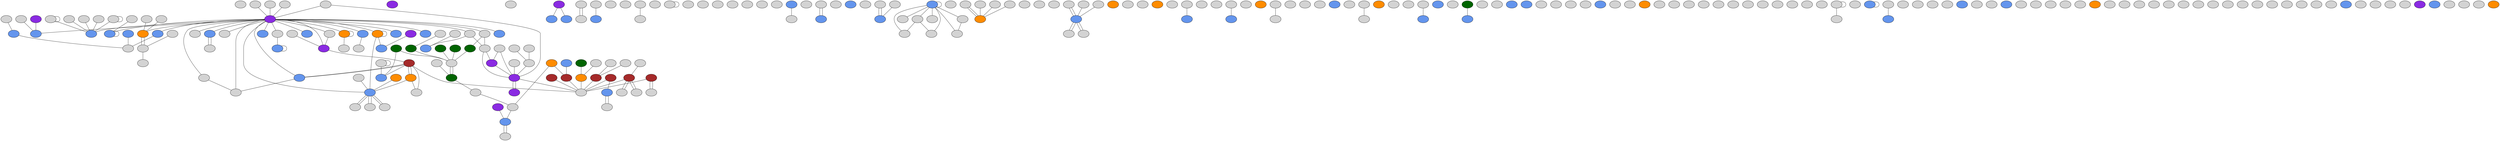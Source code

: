 graph MyWebKB {

	// Page nodes
	subgraph Pages {
		node[style=filled label=""]
		httpwwwcsutexaseduusersfussellgassignmenthtml[ tooltip="httpwwwcsutexaseduusersfussellgassignmenthtml"]
		httpwwwcsutexaseduusersqimingXmascard[ tooltip="httpwwwcsutexaseduusersqimingXmascard"]
		httpwwwutexasedustudentregistrarschedulesspringfrcontentshtml[fillcolor=blueviolet tooltip="httpwwwutexasedustudentregistrarschedulesspringfrcontentshtml (department)"]
		httpwwwcsutexaseduuserslavenderCSFallannouncehtml[ tooltip="httpwwwcsutexaseduuserslavenderCSFallannouncehtml"]
		httpwwwcsutexaseduuserszchen[fillcolor=cornflowerblue tooltip="httpwwwcsutexaseduuserszchen (student)"]
		httpwwwutexaseducons[fillcolor=blueviolet tooltip="httpwwwutexaseducons (department)"]
		httpwwwcsutexaseduusersnovakdwindowhtml[ tooltip="httpwwwcsutexaseduusersnovakdwindowhtml"]
		httpwwwcsutexaseduuserscxh[fillcolor=cornflowerblue tooltip="httpwwwcsutexaseduuserscxh (student)"]
		httpwwwcsutexaseduusersgunnelsschedjulehtml[ tooltip="httpwwwcsutexaseduusersgunnelsschedjulehtml"]
		httpwwwcsutexaseduuserscilk[fillcolor=brown tooltip="httpwwwcsutexaseduuserscilk (researchproject)"]
		ftpftpcsutexasedupubmooneynlilpdata[ tooltip="ftpftpcsutexasedupubmooneynlilpdata"]
		httpwwwcsutexaseduusersoguersdbphtml[ tooltip="httpwwwcsutexaseduusersoguersdbphtml"]
		httpwwwcsutexaseduuserslandrumfamilyindexhtml[ tooltip="httpwwwcsutexaseduuserslandrumfamilyindexhtml"]
		httpwwwcsutexaseduusersluxueclasshtml[ tooltip="httpwwwcsutexaseduusersluxueclasshtml"]
		httpwwwcsutexaseduusershiepnetjavhtml[ tooltip="httpwwwcsutexaseduusershiepnetjavhtml"]
		ftpftpcsutexasedupubgarbagecsschintrovschintrotochtml[ tooltip="ftpftpcsutexasedupubgarbagecsschintrovschintrotochtml"]
		httpwwwcsutexaseduusersmwbarnesGoodPageshtml[ tooltip="httpwwwcsutexaseduusersmwbarnesGoodPageshtml"]
		httpwwwcsutexaseduusersmoriartymoriartypapershtml[ tooltip="httpwwwcsutexaseduusersmoriartymoriartypapershtml"]
		httpwwwcsutexaseduusersestebanrecreatehtml[ tooltip="httpwwwcsutexaseduusersestebanrecreatehtml"]
		httpwwwcsutexaseduusersmccain[fillcolor=cornflowerblue tooltip="httpwwwcsutexaseduusersmccain (student)"]
		httpwwwcsutexaseduuserstewari[fillcolor=cornflowerblue tooltip="httpwwwcsutexaseduuserstewari (student)"]
		httpwwwcsutexaseduusersnnpagesdemosdemoshtml[ tooltip="httpwwwcsutexaseduusersnnpagesdemosdemoshtml"]
		httpwwwcsutexaseduusersulf[fillcolor=cornflowerblue tooltip="httpwwwcsutexaseduusersulf (student)"]
		httpwwwcsutexaseduusersnovakcsthtml[fillcolor=darkgreen tooltip="httpwwwcsutexaseduusersnovakcsthtml (course)"]
		httpwwwcsutexaseduusersoraqNetSim[ tooltip="httpwwwcsutexaseduusersoraqNetSim"]
		httpwwwcsutexaseduusersUTCSfacfaqs[ tooltip="httpwwwcsutexaseduusersUTCSfacfaqs"]
		httpwwwutexaseduaustin[ tooltip="httpwwwutexaseduaustin"]
		httpwwwcsutexaseduusersyufengchtml[ tooltip="httpwwwcsutexaseduusersyufengchtml"]
		httpwwwcsutexaseduusersgokul[fillcolor=cornflowerblue tooltip="httpwwwcsutexaseduusersgokul (student)"]
		httpwwwcsutexaseduusershiepdevplacehtml[ tooltip="httpwwwcsutexaseduusershiepdevplacehtml"]
		httpwwwcsutexaseduusersdiz[fillcolor=darkorange tooltip="httpwwwcsutexaseduusersdiz (faculty)"]
		httpwwwcsutexaseduuserspecinaResumehtml[ tooltip="httpwwwcsutexaseduuserspecinaResumehtml"]
		httpwwwcsutexaseduuserslandrumcgiConventioncgi[ tooltip="httpwwwcsutexaseduuserslandrumcgiConventioncgi"]
		httpwwwcsutexaseduusersdianelaw[fillcolor=cornflowerblue tooltip="httpwwwcsutexaseduusersdianelaw (student)"]
		httpwwwcsutexaseduusershaizhouacademichtml[ tooltip="httpwwwcsutexaseduusershaizhouacademichtml"]
		httpwwwutexasedu[fillcolor=blueviolet tooltip="httpwwwutexasedu (department)"]
		httpwwwcsutexaseduusersbertdomindexhtml[ tooltip="httpwwwcsutexaseduusersbertdomindexhtml"]
		httpwwwcsutexaseduusersmlfortehtml[ tooltip="httpwwwcsutexaseduusersmlfortehtml"]
		httpwwwcsutexaseduusersvipinguestbookhtml[ tooltip="httpwwwcsutexaseduusersvipinguestbookhtml"]
		httpwwwcsutexaseduusersboyerpublicationshtml[ tooltip="httpwwwcsutexaseduusersboyerpublicationshtml"]
		httpwwwcsutexaseduuserskistlerparallelhtml[ tooltip="httpwwwcsutexaseduuserskistlerparallelhtml"]
		httpwwwcsutexaseduusershudson[fillcolor=cornflowerblue tooltip="httpwwwcsutexaseduusershudson (student)"]
		httpwwwcsutexaseduuserschjwang[fillcolor=cornflowerblue tooltip="httpwwwcsutexaseduuserschjwang (student)"]
		httpwwwcsutexaseduusersmarkngcubsdenhtml[ tooltip="httpwwwcsutexaseduusersmarkngcubsdenhtml"]
		httpwwwcsutexaseduusershaizhouchinesehtml[ tooltip="httpwwwcsutexaseduusershaizhouchinesehtml"]
		httpwwwcsutexaseduuserssriramimageshtml[ tooltip="httpwwwcsutexaseduuserssriramimageshtml"]
		httpwwwcsutexaseduusersdastuartfictiondirsfdir[ tooltip="httpwwwcsutexaseduusersdastuartfictiondirsfdir"]
		httpwwwcsutexaseduusersUTCSreportprofilesrichardshtml[fillcolor=darkorange tooltip="httpwwwcsutexaseduusersUTCSreportprofilesrichardshtml (faculty)"]
		httpwwwcsutexaseduusersdmclpapershtml[ tooltip="httpwwwcsutexaseduusersdmclpapershtml"]
		httpwwwcsutexaseduusershewettvitahtml[ tooltip="httpwwwcsutexaseduusershewettvitahtml"]
		httpwwwcsutexaseduuserskharkeracademicshtml[ tooltip="httpwwwcsutexaseduuserskharkeracademicshtml"]
		httpwwwcsutexaseduuserskruegeri[ tooltip="httpwwwcsutexaseduuserskruegeri"]
		httpwwwcsutexaseduusersleekk[fillcolor=cornflowerblue tooltip="httpwwwcsutexaseduusersleekk (student)"]
		httpwwwcsutexaseduuserscadhiperfhtml[ tooltip="httpwwwcsutexaseduuserscadhiperfhtml"]
		httpwwwcsutexaseduusersUTCSreportprofilesgallagherhtml[fillcolor=darkorange tooltip="httpwwwcsutexaseduusersUTCSreportprofilesgallagherhtml (faculty)"]
		httpwwwcsutexasedudocsfindinghtml[ tooltip="httpwwwcsutexasedudocsfindinghtml"]
		httpwwwcsutexaseduusersgzhang[fillcolor=cornflowerblue tooltip="httpwwwcsutexaseduusersgzhang (student)"]
		httpwwwcsutexaseduusersyufengcarhtml[ tooltip="httpwwwcsutexaseduusersyufengcarhtml"]
		httpwwwutexaseduworlduniv[ tooltip="httpwwwutexaseduworlduniv"]
		httpwwwcsutexaseduusersisheldonbabyhtml[ tooltip="httpwwwcsutexaseduusersisheldonbabyhtml"]
		httpwwwcsutexaseduusersmarco[fillcolor=cornflowerblue tooltip="httpwwwcsutexaseduusersmarco (student)"]
		httpwwwcsutexaseduusersskumar[fillcolor=cornflowerblue tooltip="httpwwwcsutexaseduusersskumar (student)"]
		httpwwwcsutexaseduusersUTCSvisitorscgishowlist[ tooltip="httpwwwcsutexaseduusersUTCSvisitorscgishowlist"]
		httpwwwcsutexaseduuserswalkerh[fillcolor=darkorange tooltip="httpwwwcsutexaseduuserswalkerh (faculty)"]
		httpwwwcsutexaseduuserscodeLicensehtml[ tooltip="httpwwwcsutexaseduuserscodeLicensehtml"]
		httpwwwcsutexaseduuserskharkercyberspacehtml[ tooltip="httpwwwcsutexaseduuserskharkercyberspacehtml"]
		httpwwwcsutexaseduusersulfadditionalhtml[ tooltip="httpwwwcsutexaseduusersulfadditionalhtml"]
		httprhineeceutexasedustephencautocounterhtml[ tooltip="httprhineeceutexasedustephencautocounterhtml"]
		httpwwwcsutexaseduuserslavenderCSFallsyllabushtml[ tooltip="httpwwwcsutexaseduuserslavenderCSFallsyllabushtml"]
		httpwwwedscenterutexasedu[ tooltip="httpwwwedscenterutexasedu"]
		httpwwwcsutexaseducgihtimageusersmartymimagestestmap[ tooltip="httpwwwcsutexaseducgihtimageusersmartymimagestestmap"]
		httpwwwcsutexaseduuserskornerupcsproject[ tooltip="httpwwwcsutexaseduuserskornerupcsproject"]
		httpwwwcsutexaseduuserskedar[fillcolor=cornflowerblue tooltip="httpwwwcsutexaseduuserskedar (student)"]
		httpwwwcsutexaseduuserslesssponsorshtml[ tooltip="httpwwwcsutexaseduuserslesssponsorshtml"]
		httpwwwcsutexaseduusersoopspapershtml[ tooltip="httpwwwcsutexaseduusersoopspapershtml"]
		httpwwwcsutexaseduuserszhuqingaustinhtml[ tooltip="httpwwwcsutexaseduuserszhuqingaustinhtml"]
		httpwwwcsutexaseduusersUTCSreportprofilessimmonshtml[fillcolor=darkorange tooltip="httpwwwcsutexaseduusersUTCSreportprofilessimmonshtml (faculty)"]
		httpwwwcsutexaseduuserszchenfallhtml[ tooltip="httpwwwcsutexaseduuserszchenfallhtml"]
		httpwwwcsutexaseduusersdmclresearchhtml[ tooltip="httpwwwcsutexaseduusersdmclresearchhtml"]
		httpwwwcsutexaseduusersyufengprofessorhtml[ tooltip="httpwwwcsutexaseduusersyufengprofessorhtml"]
		httpwwwcsutexaseduuserszhuqingtesthtml[ tooltip="httpwwwcsutexaseduuserszhuqingtesthtml"]
		httpwwwcsutexaseduusersssinhaelecpayhtml[ tooltip="httpwwwcsutexaseduusersssinhaelecpayhtml"]
		httpwwwcsutexaseduusersclancy[fillcolor=cornflowerblue tooltip="httpwwwcsutexaseduusersclancy (student)"]
		httpwwwcsutexaseduuserstumlin[fillcolor=cornflowerblue tooltip="httpwwwcsutexaseduuserstumlin (student)"]
		httpwwwcsutexaseduusersclancynetscapehotlisthtml[ tooltip="httpwwwcsutexaseduusersclancynetscapehotlisthtml"]
		httpwwwcsutexaseduuserspspnotesunityhtml[ tooltip="httpwwwcsutexaseduuserspspnotesunityhtml"]
		httpwwwcsutexaseduuserssawada[fillcolor=cornflowerblue tooltip="httpwwwcsutexaseduuserssawada (student)"]
		httpnetcsutexaseduusersristocstcsadshusman[ tooltip="httpnetcsutexaseduusersristocstcsadshusman"]
		httpwwwcsutexaseduusersluxuetesthtml[ tooltip="httpwwwcsutexaseduusersluxuetesthtml"]
		httpwwwcsutexaseduusersjoshicsdmainhtml[fillcolor=darkgreen tooltip="httpwwwcsutexaseduusersjoshicsdmainhtml (course)"]
		httpwwwcsutexaseduuserscdj[fillcolor=cornflowerblue tooltip="httpwwwcsutexaseduuserscdj (student)"]
		httpwwwcsutexaseduusersrvdgsoftwarehtml[ tooltip="httpwwwcsutexaseduusersrvdgsoftwarehtml"]
		httpwwwcsutexaseduusersmecaliff[fillcolor=cornflowerblue tooltip="httpwwwcsutexaseduusersmecaliff (student)"]
		httpwwwhostccutexaseduacademic[fillcolor=blueviolet tooltip="httpwwwhostccutexaseduacademic (department)"]
		httpwwwcsutexaseduuserswyleespotdescriptionhtml[ tooltip="httpwwwcsutexaseduuserswyleespotdescriptionhtml"]
		httpwwwcsutexaseduuserslorenzo[fillcolor=darkorange tooltip="httpwwwcsutexaseduuserslorenzo (faculty)"]
		httpwwwcsutexaseduusersrtanmoviehtml[ tooltip="httpwwwcsutexaseduusersrtanmoviehtml"]
		httpwwwutexaseduutaccess[ tooltip="httpwwwutexaseduutaccess"]
		httpwwwcsutexaseduusersestlin[fillcolor=cornflowerblue tooltip="httpwwwcsutexaseduusersestlin (student)"]
		httpwwwcsutexaseduusersrvdg[fillcolor=darkorange tooltip="httpwwwcsutexaseduusersrvdg (faculty)"]
		httpwwwcsutexaseduusersschwartz[fillcolor=brown tooltip="httpwwwcsutexaseduusersschwartz (researchproject)"]
		httpwwwutexasedustudentsxcouncil[ tooltip="httpwwwutexasedustudentsxcouncil"]
		httpwwwcsutexaseduusersgajitfilesindexhtml[ tooltip="httpwwwcsutexaseduusersgajitfilesindexhtml"]
		httpwwwcsutexaseduusersvin[fillcolor=darkorange tooltip="httpwwwcsutexaseduusersvin (faculty)"]
		httpwwwcsutexaseduusersbayardopapershtml[ tooltip="httpwwwcsutexaseduusersbayardopapershtml"]
		httpwwwhostccutexaseduresearchunits[ tooltip="httpwwwhostccutexaseduresearchunits"]
		httpwwwcsutexaseduusersbert[fillcolor=cornflowerblue tooltip="httpwwwcsutexaseduusersbert (student)"]
		httpwwwcsutexaseduusersjbchomevitahtml[ tooltip="httpwwwcsutexaseduusersjbchomevitahtml"]
		httpwwwcheutexasedu[fillcolor=blueviolet tooltip="httpwwwcheutexasedu (department)"]
		httpwwwcsutexaseduusersristocstcs[fillcolor=darkgreen tooltip="httpwwwcsutexaseduusersristocstcs (course)"]
		httpwwwcsutexaseduusersdahlinroothtml[ tooltip="httpwwwcsutexaseduusersdahlinroothtml"]
		httpwwwcsutexaseduusersUTCScourses[fillcolor=darkgreen tooltip="httpwwwcsutexaseduusersUTCScourses (course)"]
		httpwwwcsutexaseduusersqr[fillcolor=brown tooltip="httpwwwcsutexaseduusersqr (researchproject)"]
		httpwwwutexasedustudentsacccf[ tooltip="httpwwwutexasedustudentsacccf"]
		httpwwwcsutexaseduusersfrancois[fillcolor=cornflowerblue tooltip="httpwwwcsutexaseduusersfrancois (student)"]
		httpwwwcsutexasedudocsacademicshtml[ tooltip="httpwwwcsutexasedudocsacademicshtml"]
		httpwwwmautexaseduusersbshultsATPrelatedlinkshtml[ tooltip="httpwwwmautexaseduusersbshultsATPrelatedlinkshtml"]
		httpwwwcsutexaseduusersnlacqpaperhistoryhtml[ tooltip="httpwwwcsutexaseduusersnlacqpaperhistoryhtml"]
		httpwwwcsutexaseduusersboyercoursescstspringhtml[fillcolor=darkgreen tooltip="httpwwwcsutexaseduusersboyercoursescstspringhtml (course)"]
		httpwwwcsutexaseduusersejp[fillcolor=cornflowerblue tooltip="httpwwwcsutexaseduusersejp (student)"]
		httpwwwcsutexaseduusersgzhangcgidisdatacgi[ tooltip="httpwwwcsutexaseduusersgzhangcgidisdatacgi"]
		httpwwwcsutexaseduuserssfkaplanbiohtml[ tooltip="httpwwwcsutexaseduuserssfkaplanbiohtml"]
		httpwwwcsutexaseduusersrupertacademichtml[ tooltip="httpwwwcsutexaseduusersrupertacademichtml"]
		httpwwwcsutexaseduuserscode[fillcolor=brown tooltip="httpwwwcsutexaseduuserscode (researchproject)"]
		httpwwwcsutexaseduusersboyerboyerphotohtml[ tooltip="httpwwwcsutexaseduusersboyerboyerphotohtml"]
		httpwwwcsutexaseduusersmallory[fillcolor=cornflowerblue tooltip="httpwwwcsutexaseduusersmallory (student)"]
		httpwwwcsutexaseduusersUTCSreportprofilesclinehtml[fillcolor=darkorange tooltip="httpwwwcsutexaseduusersUTCSreportprofilesclinehtml (faculty)"]
		httpwwwcsutexaseduuserscnchu[fillcolor=cornflowerblue tooltip="httpwwwcsutexaseduuserscnchu (student)"]
		httpwwwdccutexasedusafetylabman[ tooltip="httpwwwdccutexasedusafetylabman"]
		httpwwwhostccutexaseduresearchprjadmindexhtml[ tooltip="httpwwwhostccutexaseduresearchprjadmindexhtml"]
		httpwwwcsutexaseduuserslinz[ tooltip="httpwwwcsutexaseduuserslinz"]
		httpwwwcsutexaseduuserstwangcpphtml[ tooltip="httpwwwcsutexaseduuserstwangcpphtml"]
		httpwwwcsutexaseduusersailabdreamhtml[ tooltip="httpwwwcsutexaseduusersailabdreamhtml"]
		httpwwwcsutexaseduuserslamNRLprotocoltheoryhtml[ tooltip="httpwwwcsutexaseduuserslamNRLprotocoltheoryhtml"]
		httpwwwcsutexaseduusersmlqrhtml[ tooltip="httpwwwcsutexaseduusersmlqrhtml"]
		httpwwwcsutexaseduuserscodeCodeIntroductionhtml[ tooltip="httpwwwcsutexaseduuserscodeCodeIntroductionhtml"]
		httpwwwcsutexaseduusersmooneycswelcomehtml[fillcolor=darkgreen tooltip="httpwwwcsutexaseduusersmooneycswelcomehtml (course)"]
		httpwwwcsutexaseduusersmirankertwebprogramminghtml[ tooltip="httpwwwcsutexaseduusersmirankertwebprogramminghtml"]
		httpwwwcsutexaseduusersrvdgplapack[ tooltip="httpwwwcsutexaseduusersrvdgplapack"]
		httpwwwcsutexaseduusershqliuinternethtml[ tooltip="httpwwwcsutexaseduusershqliuinternethtml"]
		httpwwwcsutexaseduuserszhuqingdanchtml[ tooltip="httpwwwcsutexaseduuserszhuqingdanchtml"]
		httpwwwcsutexaseduuserslavender[fillcolor=blueviolet tooltip="httpwwwcsutexaseduuserslavender (department)"]
		httpwwwcsutexaseduusersnovakcgixgcldemo[ tooltip="httpwwwcsutexaseduusersnovakcgixgcldemo"]
		httpwwwcsutexaseduusersnimarbookmarkshtml[ tooltip="httpwwwcsutexaseduusersnimarbookmarkshtml"]
		httpwwwcsutexaseduusersshmahwvhtml[ tooltip="httpwwwcsutexaseduusersshmahwvhtml"]
		httpcismbusutexasedu[ tooltip="httpcismbusutexasedu"]
		httpwwwcsutexaseduusersdwipcspdiscussionsprogramminginprologhtml[ tooltip="httpwwwcsutexaseduusersdwipcspdiscussionsprogramminginprologhtml"]
		httpwwwcsutexaseduusersyufengtcpiphtml[ tooltip="httpwwwcsutexaseduusersyufengtcpiphtml"]
		httpwwwcsutexaseduusersoguernewshtml[ tooltip="httpwwwcsutexaseduusersoguernewshtml"]
		httpwwwcsutexaseduusersesra[fillcolor=cornflowerblue tooltip="httpwwwcsutexaseduusersesra (student)"]
		httpwwwcsutexaseduusersalmstrumclassescsfallsyllabushtml[ tooltip="httpwwwcsutexaseduusersalmstrumclassescsfallsyllabushtml"]
		httpwwwcsutexaseduusersfussellwalkerhtml[ tooltip="httpwwwcsutexaseduusersfussellwalkerhtml"]
		httpwwwutexaseduresearchutcogsci[ tooltip="httpwwwutexaseduresearchutcogsci"]
		httpwwwcsutexaseduusersplaxton[fillcolor=darkorange tooltip="httpwwwcsutexaseduusersplaxton (faculty)"]
		httpwwwcsutexaseduusersaruna[fillcolor=cornflowerblue tooltip="httpwwwcsutexaseduusersaruna (student)"]
		httpwwwcsutexaseduusersUTCScoursesSpring[ tooltip="httpwwwcsutexaseduusersUTCScoursesSpring"]
		httpwwwcsutexaseduusersboyereducationhtml[ tooltip="httpwwwcsutexaseduusersboyereducationhtml"]
		httpwwwcsutexaseduusersjadairevanhtml[ tooltip="httpwwwcsutexaseduusersjadairevanhtml"]
		httpwwwcsutexaseduusersshenoy[fillcolor=cornflowerblue tooltip="httpwwwcsutexaseduusersshenoy (student)"]
		httpwwwcsutexaseduusersnnpagesinfosourcesinfosourceshtml[ tooltip="httpwwwcsutexaseduusersnnpagesinfosourcesinfosourceshtml"]
		httpwwwcsutexaseduusersdsb[fillcolor=darkorange tooltip="httpwwwcsutexaseduusersdsb (faculty)"]
		httpwwwcsutexaseduusersunicron[fillcolor=cornflowerblue tooltip="httpwwwcsutexaseduusersunicron (student)"]
		httpwwwcsutexaseduuserssuzycspdalehtml[ tooltip="httpwwwcsutexaseduuserssuzycspdalehtml"]
		httpwwwcsutexaseduuserscpg[fillcolor=cornflowerblue tooltip="httpwwwcsutexaseduuserscpg (student)"]
		httpwwwcsutexaseduusersadams[fillcolor=cornflowerblue tooltip="httpwwwcsutexaseduusersadams (student)"]
		httpwwwcsutexaseduusershewettpersonalhtml[ tooltip="httpwwwcsutexaseduusershewettpersonalhtml"]
		httpwwwcsutexaseduusersqiming[fillcolor=cornflowerblue tooltip="httpwwwcsutexaseduusersqiming (student)"]
		httpwwwcsutexaseduuserstwanglogshtml[ tooltip="httpwwwcsutexaseduuserstwanglogshtml"]
		httpwwwcsutexaseduusersmirankertoverviewhtml[ tooltip="httpwwwcsutexaseduusersmirankertoverviewhtml"]
		httpwwwcsutexaseduusersUTCScalendar[ tooltip="httpwwwcsutexaseduusersUTCScalendar"]
		httpwwwcsutexasedudocsclasseshtml[ tooltip="httpwwwcsutexasedudocsclasseshtml"]
		httpwwwcsutexaseduusersnnwebpubshtmlbook[ tooltip="httpwwwcsutexaseduusersnnwebpubshtmlbook"]
		httpwwwarlututexaseduatc[ tooltip="httpwwwarlututexaseduatc"]
		httpwwwcsutexaseduusersgracsadviceadvicehtml[ tooltip="httpwwwcsutexaseduusersgracsadviceadvicehtml"]
		httpwwwcsutexaseduuserswylee[fillcolor=cornflowerblue tooltip="httpwwwcsutexaseduuserswylee (student)"]
		httpwwwcsutexaseduuserskharkerpgphtml[ tooltip="httpwwwcsutexaseduuserskharkerpgphtml"]
		httpwwwcsutexaseduusersporter[fillcolor=darkorange tooltip="httpwwwcsutexaseduusersporter (faculty)"]
		httpwwwcsutexaseduusersnnpagesgraduatestudentsgraduatestudentshtml[ tooltip="httpwwwcsutexaseduusersnnpagesgraduatestudentsgraduatestudentshtml"]
		httpwwwcsutexaseduusersUTCSreportrecruitinghtml[ tooltip="httpwwwcsutexaseduusersUTCSreportrecruitinghtml"]
		httpwwwmautexaseduusersbshultsATP[fillcolor=brown tooltip="httpwwwmautexaseduusersbshultsATP (researchproject)"]
		httpwwwcsutexaseduusersyufengprerhtml[ tooltip="httpwwwcsutexaseduusersyufengprerhtml"]
		httpwwwcsutexaseducgirwhosunghee[ tooltip="httpwwwcsutexaseducgirwhosunghee"]
		httpwwwcsutexaseduuserstwangfriendthhtml[ tooltip="httpwwwcsutexaseduuserstwangfriendthhtml"]
		httpwwwcsutexaseduusersckpoon[fillcolor=cornflowerblue tooltip="httpwwwcsutexaseduusersckpoon (student)"]
		httpwwwcsutexaseduusersmarkj[fillcolor=cornflowerblue tooltip="httpwwwcsutexaseduusersmarkj (student)"]
		httpwwwcsutexaseduuserssmaragdresearchhtml[ tooltip="httpwwwcsutexaseduuserssmaragdresearchhtml"]
		httpwwwcsutexaseduuserssowmyapubshtml[ tooltip="httpwwwcsutexaseduuserssowmyapubshtml"]
		httpwwwcsutexaseduusersmlabductionhtml[ tooltip="httpwwwcsutexaseduusersmlabductionhtml"]
		httpwwwcsutexaseduusersykpeimobilehtml[ tooltip="httpwwwcsutexaseduusersykpeimobilehtml"]
		httpwwwcsutexaseduuserscxhfamilyhtml[ tooltip="httpwwwcsutexaseduuserscxhfamilyhtml"]
		httpwwwcsutexaseduusersqralgyaclhtml[ tooltip="httpwwwcsutexaseduusersqralgyaclhtml"]
		httpwwwcsutexaseduuserssak[fillcolor=cornflowerblue tooltip="httpwwwcsutexaseduuserssak (student)"]
		httpwwwcsutexaseduusersbertmypapershtml[ tooltip="httpwwwcsutexaseduusersbertmypapershtml"]
		httpwwwhostccutexasedustudents[ tooltip="httpwwwhostccutexasedustudents"]
		httpwwwcsutexaseduuserstwangmusicmusichtml[ tooltip="httpwwwcsutexaseduuserstwangmusicmusichtml"]
		ftpftpcsutexasedupubgarbagetexas[ tooltip="ftpftpcsutexasedupubgarbagetexas"]
		httpwwwcsutexaseduusersdastuart[fillcolor=cornflowerblue tooltip="httpwwwcsutexaseduusersdastuart (student)"]
		httpwwwcsutexaseduusersrvdgfamilyhtml[ tooltip="httpwwwcsutexaseduusersrvdgfamilyhtml"]
		httpwwwcsutexaseduusersboyer[fillcolor=darkorange tooltip="httpwwwcsutexaseduusersboyer (faculty)"]
		httpwwwhostotsutexasedumacmainhtml[ tooltip="httpwwwhostotsutexasedumacmainhtml"]
		httpwwwutexasedustudentsutsquash[ tooltip="httpwwwutexasedustudentsutsquash"]
		httpwwwcsutexaseduuserstwang[fillcolor=cornflowerblue tooltip="httpwwwcsutexaseduuserstwang (student)"]
		httpwwwcsutexaseduusersgunnelsdatahtml[ tooltip="httpwwwcsutexaseduusersgunnelsdatahtml"]
		httpwwwcsutexaseduusershaizhousearchhtml[ tooltip="httpwwwcsutexaseduusershaizhousearchhtml"]
		httpwwwcsutexaseduusersvlrfhtml[fillcolor=darkgreen tooltip="httpwwwcsutexaseduusersvlrfhtml (course)"]
		httpwwwcsutexaseduusersdastuarttempjdirjokesjokeshtml[ tooltip="httpwwwcsutexaseduusersdastuarttempjdirjokesjokeshtml"]
		httpwwwcsutexaseduusersmluncertainhtml[ tooltip="httpwwwcsutexaseduusersmluncertainhtml"]
		httpwwwcsutexaseduuserssuzycspsakhtml[ tooltip="httpwwwcsutexaseduuserssuzycspsakhtml"]
		httpwwwcsutexaseduuserszhuqingbrohtml[ tooltip="httpwwwcsutexaseduuserszhuqingbrohtml"]
		httpwwwcsutexaseduusersmlilphtml[ tooltip="httpwwwcsutexaseduusersmlilphtml"]
		httpwwwcsutexaseduuserspknibmhtml[ tooltip="httpwwwcsutexaseduuserspknibmhtml"]
		httpwwwcsutexasedudocsresearchhtml[ tooltip="httpwwwcsutexasedudocsresearchhtml"]
		httpwwwcsutexaseduusersUTCSreportprofilesmokhtml[fillcolor=darkorange tooltip="httpwwwcsutexaseduusersUTCSreportprofilesmokhtml (faculty)"]
		httpwwwhostccutexaseduresearch[fillcolor=blueviolet tooltip="httpwwwhostccutexaseduresearch (department)"]
		httpwwwcsutexaseduuserskornerupmapsmapshtml[ tooltip="httpwwwcsutexaseduuserskornerupmapsmapshtml"]
		httpwwwcsutexaseduusershseupingJava[ tooltip="httpwwwcsutexaseduusershseupingJava"]
		httpwwwcsutexaseduusersmfkb[fillcolor=brown tooltip="httpwwwcsutexaseduusersmfkb (researchproject)"]
		httpwwwcsutexaseduuserslandrumcgiRetreatcgi[ tooltip="httpwwwcsutexaseduuserslandrumcgiRetreatcgi"]
		httpwwwcsutexaseduuserspahardin[fillcolor=cornflowerblue tooltip="httpwwwcsutexaseduuserspahardin (student)"]
		httpwwwcsutexaseduusersgunnelsTransposeindexhtml[ tooltip="httpwwwcsutexaseduusersgunnelsTransposeindexhtml"]
		httpwwwhostccutexaseduresearchvplocalhtml[ tooltip="httpwwwhostccutexaseduresearchvplocalhtml"]
		httpwwwcsutexaseduusersfussellassignmenthtml[ tooltip="httpwwwcsutexaseduusersfussellassignmenthtml"]
		httpwwwcsresutexaseduxguoFoliage[ tooltip="httpwwwcsresutexaseduxguoFoliage"]
		httpwwwhostccutexaseduresearchvpindexhtml[fillcolor=blueviolet tooltip="httpwwwhostccutexaseduresearchvpindexhtml (department)"]
		httpwwwutexasedusearchut[ tooltip="httpwwwutexasedusearchut"]
		httpwwwcsutexaseduusersalmstrummypagesinterestinghtml[ tooltip="httpwwwcsutexaseduusersalmstrummypagesinterestinghtml"]
		httpwwwcsutexaseduusersluxueinternethtml[ tooltip="httpwwwcsutexaseduusersluxueinternethtml"]
		httpwwwcsutexaseduusersisheldonraytraceindexhtml[ tooltip="httpwwwcsutexaseduusersisheldonraytraceindexhtml"]
		httpwwwcsutexaseduuserssammyanagramhtml[ tooltip="httpwwwcsutexaseduuserssammyanagramhtml"]
		httpwwwcsutexaseduuserssunghee[fillcolor=cornflowerblue tooltip="httpwwwcsutexaseduuserssunghee (student)"]
		httpwwwcsutexaseduuserskornerupcsCfurthermaterial[ tooltip="httpwwwcsutexaseduuserskornerupcsCfurthermaterial"]
		httpwwwcsutexaseduuserszhuqing[fillcolor=cornflowerblue tooltip="httpwwwcsutexaseduuserszhuqing (student)"]
		httpwwwcsutexaseduuserskornerupcshomeworks[ tooltip="httpwwwcsutexaseduuserskornerupcshomeworks"]
		httpwwwcsutexaseduuserspspnewunityhtml[ tooltip="httpwwwcsutexaseduuserspspnewunityhtml"]
		httpwwwcsutexaseduusersmooneymlcoursewelcomehtml[fillcolor=darkgreen tooltip="httpwwwcsutexaseduusersmooneymlcoursewelcomehtml (course)"]
		httpwwwcsutexaseduuserskharkerbhtml[ tooltip="httpwwwcsutexaseduuserskharkerbhtml"]
		httpwwwcsutexaseduuserslandrummtempireindexhtml[ tooltip="httpwwwcsutexaseduuserslandrummtempireindexhtml"]
		httpwwwcsutexaseduuserslandrumgglandrumindexhtml[ tooltip="httpwwwcsutexaseduuserslandrumgglandrumindexhtml"]
		httpwwwcsutexaseduusersvbbeosdisbmhtml[ tooltip="httpwwwcsutexaseduusersvbbeosdisbmhtml"]
		httpwwwcsutexaseduusersjfang[fillcolor=cornflowerblue tooltip="httpwwwcsutexaseduusersjfang (student)"]
		httpwwwcsutexaseduusersyufengcsturninhtml[ tooltip="httpwwwcsutexaseduusersyufengcsturninhtml"]
		httpwwwcsutexaseduuserscadcadhtml[fillcolor=brown tooltip="httpwwwcsutexaseduuserscadcadhtml (researchproject)"]
		httpwwwcsutexaseduusersgregoryhmainhtml[fillcolor=blueviolet tooltip="httpwwwcsutexaseduusersgregoryhmainhtml (department)"]
		httpwwwcsutexaseduusersadamshhpagehtml[ tooltip="httpwwwcsutexaseduusersadamshhpagehtml"]
		httpwwwcsutexaseduusersrupert[fillcolor=cornflowerblue tooltip="httpwwwcsutexaseduusersrupert (student)"]
		httpwwwcsutexaseduuserscodecodepublications[ tooltip="httpwwwcsutexaseduuserscodecodepublications"]
		httpwwwcsutexaseduusersmarcolinkshtml[ tooltip="httpwwwcsutexaseduusersmarcolinkshtml"]
		httpwwwcsutexaseduusersshmamamhtml[ tooltip="httpwwwcsutexaseduusersshmamamhtml"]
		httpwwwcsutexaseduusersluxuecompanyhtml[ tooltip="httpwwwcsutexaseduusersluxuecompanyhtml"]
		httpwwwcsutexaseduusersmarkjfunstuffhtml[ tooltip="httpwwwcsutexaseduusersmarkjfunstuffhtml"]
		httpwwwcsutexaseduusersqzuoguestbookhtml[ tooltip="httpwwwcsutexaseduusersqzuoguestbookhtml"]
		httpwwwcsutexaseduusersUTCSreportindexhtml[fillcolor=blueviolet tooltip="httpwwwcsutexaseduusersUTCSreportindexhtml (department)"]
		httpwwwcsutexaseduuserssammyplasigninhtml[ tooltip="httpwwwcsutexaseduuserssammyplasigninhtml"]
		httpwwwcsutexaseduuserswarshaw[fillcolor=cornflowerblue tooltip="httpwwwcsutexaseduuserswarshaw (student)"]
		httpwwwcsutexaseduuserscadpartitionhtml[ tooltip="httpwwwcsutexaseduuserscadpartitionhtml"]
		httpwwwcsutexaseduusersalmstrumclasseswelcomehtml[ tooltip="httpwwwcsutexaseduusersalmstrumclasseswelcomehtml"]
		httpwwwcsutexaseduuserspecina[fillcolor=cornflowerblue tooltip="httpwwwcsutexaseduuserspecina (student)"]
		httpwwwcsutexaseduusersmlaccelhtml[ tooltip="httpwwwcsutexaseduusersmlaccelhtml"]
		httpwwwcsutexaseduuserspaulmcq[fillcolor=cornflowerblue tooltip="httpwwwcsutexaseduuserspaulmcq (student)"]
		httpwwwcsutexaseduusersdastuartmiscfoodhtml[ tooltip="httpwwwcsutexaseduusersdastuartmiscfoodhtml"]
		httpwwwcsutexaseduusershaizhouindustryhtml[ tooltip="httpwwwcsutexaseduusershaizhouindustryhtml"]
		httpwwwcsutexaseduuserslorenzopublicationshtml[ tooltip="httpwwwcsutexaseduuserslorenzopublicationshtml"]
		httpwwwcsutexaseduuserslamNRLipatmhtml[ tooltip="httpwwwcsutexaseduuserslamNRLipatmhtml"]
		httpwwwcsutexaseduusersjthomas[fillcolor=blueviolet tooltip="httpwwwcsutexaseduusersjthomas (department)"]
		httpwwwcsutexaseduusersyoung[fillcolor=darkorange tooltip="httpwwwcsutexaseduusersyoung (faculty)"]
		httpwwwcsutexaseduusersmlfoidlhtml[ tooltip="httpwwwcsutexaseduusersmlfoidlhtml"]
		httpwwwcsutexaseduusersdastuartplacessportshtml[ tooltip="httpwwwcsutexaseduusersdastuartplacessportshtml"]
		httpwwwcsutexaseduusersboyerhowtognuatuthtml[ tooltip="httpwwwcsutexaseduusersboyerhowtognuatuthtml"]
	}

	// LinkTo edges
	httpwwwcsutexaseduuserskruegeri--httpwwwcsutexaseduusersmwbarnesGoodPageshtml
	httpwwwcsutexaseduusersdiz--httpwwwcsutexaseduuserstwang
	httpwwwhostccutexaseduresearchvpindexhtml--httpwwwhostccutexaseduresearch
	httpwwwcsutexaseduusersmlabductionhtml--httpwwwcsutexaseduusersmlaccelhtml
	httpwwwutexaseducons--httpwwwcsutexaseduusersmccain
	httpwwwcsutexaseduusersgzhangcgidisdatacgi--httpwwwcsutexaseduusersgzhang
	httpwwwcheutexasedu--httpwwwcsutexaseduuserssunghee
	httpwwwutexasedu--httpwwwutexaseduresearchutcogsci
	httpwwwcsutexaseduusersunicron--httpwwwcsutexaseduusersschwartz
	httpwwwcsutexaseduusersplaxton--httpwwwcsutexaseduusersgunnelsschedjulehtml
	httpwwwcsutexaseduusersnnwebpubshtmlbook--httpwwwcsutexaseduusersnnwebpubshtmlbook
	httpwwwcsutexaseduusersschwartz--httpwwwcsutexaseduuserssmaragdresearchhtml
	httpwwwhostccutexaseduresearchunits--httpwwwhostccutexaseduresearch
	httpwwwcsutexaseduuserscodeCodeIntroductionhtml--httpwwwcsutexaseduuserscode
	httpwwwcsutexaseduuserscadcadhtml--httpwwwcsutexasedudocsresearchhtml
	httpwwwmautexaseduusersbshultsATP--httpwwwcsutexasedudocsresearchhtml
	httpwwwcsutexaseduusersrvdg--httpwwwcsutexaseduusersrvdgplapack
	httpwwwcsutexaseduuserszhuqingdanchtml--httpwwwcsutexaseduuserszhuqing
	httpwwwcsutexaseduusersporter--httpwwwcsutexaseduusersmfkb
	httpwwwcsutexaseduuserslavender--httpwwwcsutexaseduusersejp
	httpwwwarlututexaseduatc--httpwwwcsutexaseduuserspahardin
	httpwwwcsutexaseduuserszhuqingaustinhtml--httpwwwcsutexaseduuserszhuqing
	httpwwwcsutexaseduusersschwartz--httpwwwcsutexaseduusersdsb
	httpwwwcsutexaseduusersvin--httpwwwcsutexaseduusersvin
	httpwwwcsutexaseduusersestlin--httpwwwcsutexaseduusersmlfoidlhtml
	httpwwwcsutexaseduusersvin--httpwwwcsutexaseduusersejp
	httpwwwcsutexaseduusersbert--httpwwwcsutexaseduusersbertdomindexhtml
	httpwwwcsutexaseduusersestlin--httpwwwcsutexaseduusersmlaccelhtml
	httpwwwcsutexaseduusersskumar--httpwwwcsutexaseduusersnnpagesgraduatestudentsgraduatestudentshtml
	httpwwwcsutexaseduusersboyer--httpwwwcsutexaseduusersboyerpublicationshtml
	httpwwwcsutexaseduuserswylee--httpwwwcsutexaseduuserswyleespotdescriptionhtml
	httpwwwcsutexaseduusersnovakcsthtml--httpwwwcsutexasedudocsclasseshtml
	httpwwwcsutexaseduuserstwanglogshtml--httpwwwcsutexaseduuserstwang
	httpwwwcsutexaseduusersvlrfhtml--httpwwwcsutexasedudocsclasseshtml
	httpwwwutexaseduaustin--httpwwwutexasedu
	httpwwwcsutexaseduusersrvdgplapack--httpwwwcsutexaseduusersrvdg
	httpwwwcsutexaseduusersschwartz--httpwwwcsutexaseduuserspahardin
	httpwwwcsutexaseduuserscadpartitionhtml--httpwwwcsutexaseduuserscadcadhtml
	httpwwwmautexaseduusersbshultsATPrelatedlinkshtml--httpwwwmautexaseduusersbshultsATP
	httpwwwcsutexaseduusersplaxton--httpwwwcsutexaseduusersplaxton
	httpwwwcsutexaseduuserscode--httpwwwcsutexaseduuserscodecodepublications
	httpwwwutexasedu--httpwwwedscenterutexasedu
	httpwwwedscenterutexasedu--httpwwwcsutexaseduusersjthomas
	httpwwwutexasedu--httpwwwcsutexaseduusersmwbarnesGoodPageshtml
	httpwwwutexasedustudentsutsquash--httpwwwhostccutexasedustudents
	httpwwwcsutexaseduusersdastuart--httpwwwcsutexaseduusersdastuartplacessportshtml
	httpwwwarlututexaseduatc--httpwwwarlututexaseduatc
	httpwwwhostccutexaseduresearchprjadmindexhtml--httpwwwhostccutexaseduresearch
	httpwwwcsutexaseducgirwhosunghee--httpwwwcsutexaseduuserssunghee
	httpwwwdccutexasedusafetylabman--httpwwwhostccutexaseduresearch
	httpwwwcsutexaseduusersgregoryhmainhtml--httpwwwcsutexaseduusersulf
	httpwwwcsutexaseduusersvin--httpwwwcsutexaseduuserstwang
	httpwwwutexasedu--httpwwwcsutexaseduuserszhuqing
	httpwwwcsutexaseduusersjthomas--httpwwwcsutexaseduusersschwartz
	httpwwwutexasedu--httpwwwcsutexaseduuserszchen
	httpwwwcsutexaseduuserstwang--httpwwwcsutexaseduuserstwanglogshtml
	httpwwwutexasedu--httpwwwutexasedustudentsacccf
	httprhineeceutexasedustephencautocounterhtml--httprhineeceutexasedustephencautocounterhtml
	httpwwwhostccutexaseduresearchvplocalhtml--httpwwwhostccutexaseduresearch
	httpwwwutexasedu--httpwwwcsutexaseduuserstewari
	httpwwwcsutexaseduusersUTCScalendar--httpwwwcsutexaseduusersdastuart
	httpwwwutexasedu--httpcismbusutexasedu
	httpwwwcsutexaseduuserstwangfriendthhtml--httpwwwcsutexaseduuserstwang
	httpwwwutexasedustudentsxcouncil--httpwwwhostccutexasedustudents
	httpwwwcsutexaseduusersnovakdwindowhtml--httpwwwcsutexaseduusersnovakcgixgcldemo
	httpwwwcsutexaseduusersboyerhowtognuatuthtml--httpwwwcsutexaseduusersboyer
	httpwwwcsutexaseduuserszhuqingbrohtml--httpwwwcsutexaseduuserszhuqingbrohtml
	httpwwwcsutexaseduusersUTCScoursesSpring--httpwwwcsutexaseduusersUTCScourses
	httpwwwcsutexaseduuserscxhfamilyhtml--httpwwwcsutexaseduuserscxh
	ftpftpcsutexasedupubgarbagetexas--httpwwwcsutexaseduusersoopspapershtml
	httpwwwcsutexaseduusersrupertacademichtml--httpwwwcsutexaseduusersrupert
	httpwwwcsutexasedudocsacademicshtml--httpwwwcsutexaseduusersgracsadviceadvicehtml
	httpwwwcsutexaseduuserstwangcpphtml--httpwwwcsutexaseduuserstwang
	httpwwwcsutexaseduusersestlin--httpwwwcsutexaseduusersmlfortehtml
	httpwwwcsutexaseduusersrvdgsoftwarehtml--httpwwwcsutexaseduusersrvdg
	httpwwwutexasedu--httpwwwcsutexaseduusersshenoy
	httpwwwcsutexaseduuserslandrumgglandrumindexhtml--httpwwwcsutexaseduuserslandrumfamilyindexhtml
	httpwwwcsutexaseduuserscnchu--httpwwwcsutexaseduuserscnchu
	httpwwwcsutexaseduusersdastuart--httpwwwcsutexaseduusersdastuartfictiondirsfdir
	httpwwwcsutexaseduusersmlilphtml--httpwwwcsutexaseduusersmlfoidlhtml
	httpwwwcsutexaseduusersestlin--httpwwwcsutexaseduusersestlin
	httpwwwcsutexaseduusersrupert--httpwwwcsutexaseduusersnnpagesgraduatestudentsgraduatestudentshtml
	httpwwwcsutexaseduuserscadhiperfhtml--httpwwwcsutexaseduuserscadcadhtml
	httpwwwutexasedu--httpwwwcsutexaseduuserssunghee
	httpwwwcsutexaseduusersdastuarttempjdirjokesjokeshtml--httpwwwcsutexaseduusersdastuart
	httpwwwcsutexaseduuserssammyplasigninhtml--httpwwwcsutexaseduusersrvdgplapack
	httprhineeceutexasedustephencautocounterhtml--httpwwwcsutexaseduuserszhuqing
	httpwwwcsutexaseduuserspaulmcq--httpwwwcsutexaseduusersnnpagesgraduatestudentsgraduatestudentshtml
	httpwwwcsutexaseduusersUTCScourses--httpwwwcsutexasedudocsacademicshtml
	httpwwwcsutexaseduuserscpg--httpwwwcsutexaseduuserscpg
	httpwwwcsutexaseduusersqr--httpwwwcsutexaseduuserswylee
	httpwwwcsutexaseduuserszchen--httpwwwcsutexaseduuserszchenfallhtml
	httpwwwutexaseducons--httpwwwcsutexaseduusershudson
	httpwwwutexasedu--httpwwwcsutexaseduusersmarkj
	httpwwwcsutexaseduusersmfkb--httpwwwcsutexasedudocsresearchhtml
	httpwwwcsutexaseduusersqimingXmascard--httpwwwcsutexaseduusersqiming
	httpwwwcsutexaseduusersristocstcs--httpwwwcsutexasedudocsclasseshtml
	httpwwwcsutexaseduusersboyereducationhtml--httpwwwcsutexaseduusersboyer
	httpwwwhostccutexaseduresearchvplocalhtml--httpwwwhostccutexaseduresearchvpindexhtml
	httpwwwhostccutexasedustudents--httpwwwhostccutexaseduresearch
	httpwwwcsutexaseduusersUTCScourses--httpwwwcsutexasedudocsclasseshtml
	httpwwwcsutexaseduusersboyercoursescstspringhtml--httpwwwcsutexaseduuserssawada
	httpwwwutexasedu--httpwwwcsutexaseduusersjthomas
	httpwwwutexaseduresearchutcogsci--httpwwwcsutexaseduusersristocstcs
	httpwwwhostccutexaseduresearchunits--httpwwwhostccutexaseduresearchvpindexhtml
	httpwwwcsutexaseduuserscodeLicensehtml--httpwwwcsutexaseduuserscode
	httpwwwmautexaseduusersbshultsATP--httpwwwmautexaseduusersbshultsATPrelatedlinkshtml
	httpwwwcsutexaseduusershiepnetjavhtml--httpwwwcsutexaseduusershiepnetjavhtml
	httpwwwutexasedu--httpwwwcsutexaseduusersskumar
	httpwwwcsutexaseduusersdastuartplacessportshtml--httpwwwcsutexaseduusersdastuart
	httpwwwcsutexaseduuserscilk--httpwwwcsutexasedudocsresearchhtml
	httpwwwcsutexaseduuserscodecodepublications--httpwwwcsutexaseduuserscode
	httpwwwcsutexaseduusersqr--httpwwwcsutexasedudocsresearchhtml
	httpwwwcsutexaseduusersnovakcgixgcldemo--httpwwwcsutexaseduusersnovakdwindowhtml
	httpwwwcsutexaseduusersdastuartfictiondirsfdir--httpwwwcsutexaseduusersdastuart
	httpwwwcsutexaseduusersmarkjfunstuffhtml--httpwwwcsutexaseduusersmarkj
	httpwwwcsutexaseduusersmooneycswelcomehtml--httpwwwcsutexasedudocsclasseshtml
	httpwwwcsutexaseduuserstwang--httpwwwcsutexaseduuserstwangcpphtml
	httpwwwcsutexaseduusersunicron--httpwwwcsutexaseduusersmwbarnesGoodPageshtml
	httpwwwdccutexasedusafetylabman--httpwwwutexasedu
	httpwwwcsutexaseduusersschwartz--httpwwwcsutexaseduusersunicron
	httpwwwcsutexaseduusersadamshhpagehtml--httpwwwcsutexaseduusersadams
	httpwwwcsutexaseduusersestlin--httpwwwcsutexaseduusersmlabductionhtml
	httpwwwcsutexaseduusersestlin--httpwwwcsutexaseduusersmluncertainhtml
	httpwwwcsutexaseduusersdsb--httpwwwcsutexaseduusersschwartz
	httpwwwutexaseduutaccess--httpwwwutexasedu
	httpwwwcsutexaseduusersdsb--httpwwwcsutexaseduuserssmaragdresearchhtml
	httpwwwhostccutexaseduresearch--httpwwwhostccutexaseduacademic
	httpcismbusutexasedu--httpwwwhostccutexaseduresearchunits
	httpwwwutexasedu--httpwwwcsutexaseduusersdahlinroothtml
	httpwwwcsutexaseduuserszhuqingbrohtml--httpwwwcsutexaseduuserszhuqing
	httpwwwcsutexaseduusersestlin--httpwwwcsutexaseduusersmlqrhtml
	httpwwwcsutexaseduusersdastuartmiscfoodhtml--httpwwwcsutexaseduusersdastuart
	httpwwwcsutexaseduuserspecinaResumehtml--httpwwwcsutexaseduuserspecina
	httpwwwcsutexaseduusersgokul--httpwwwcsutexaseduusersssinhaelecpayhtml
	httpwwwcsutexaseduuserslorenzo--httpwwwcsutexasedudocsresearchhtml
	httpwwwcsutexaseduusersestlin--httpwwwcsutexaseduusersmlilphtml
	httpwwwcsutexaseduusersmooneymlcoursewelcomehtml--httpwwwcsutexasedudocsclasseshtml
	httpwwwutexasedu--httpwwwcsutexaseduusersaruna
	httpwwwutexasedu--httpwwwcsutexaseduusersplaxton
	httpwwwcsutexaseduusersporter--httpwwwcsutexaseduusersgracsadviceadvicehtml
	httpwwwcsutexaseduusersulf--httpwwwcsutexaseduusersulfadditionalhtml
	httpwwwutexaseduworlduniv--httpwwwutexasedu
	httpwwwutexasedu--httpwwwcsutexaseduusersrvdg
	httpwwwcsutexaseduusersmarcolinkshtml--httpwwwcsutexaseduusersmarco
	httpwwwutexasedu--httpwwwcsutexaseduusersleekk
	httpwwwcsutexaseduusersqralgyaclhtml--httpwwwcsutexaseduusersmooneycswelcomehtml
	httpwwwcsutexaseduusersdsb--httpwwwcsutexaseduuserstwang
	httpwwwutexaseduresearchutcogsci--httpwwwhostccutexaseduresearchunits
	httpcismbusutexasedu--httpwwwcsutexaseduusersqiming
	httpwwwcsutexaseduusersmallory--httpwwwcsutexaseduusersmfkb
	httpwwwhostccutexaseduacademic--httpwwwhostccutexaseduresearch
	httpwwwcsutexaseduusersgracsadviceadvicehtml--httpwwwcsutexaseduusersulf
	httpwwwcsutexaseduusersbertdomindexhtml--httpwwwcsutexaseduusersbert
	httpwwwcsutexaseduusersshenoy--httpwwwcsutexaseduusersdmclpapershtml
	httpwwwutexasedu--httpwwwcsutexaseduusersunicron
	httpwwwutexasedu--httpwwwcsutexaseduuserstwang
	httpwwwutexasedustudentsacccf--httpwwwcsutexaseduuserscnchu
	httpwwwutexasedu--httpwwwcsutexaseduusersesra
	httpwwwcsutexaseduuserscode--httpwwwcsutexasedudocsresearchhtml
	httpwwwutexasedu--httpwwwcsutexaseduuserskruegeri
	httpwwwcsutexaseduuserskharkerpgphtml--httpwwwcsutexaseduuserskharkercyberspacehtml
	httpwwwhostccutexaseduresearch--httpwwwcsutexasedudocsresearchhtml
	httpwwwcsutexaseduusersclancynetscapehotlisthtml--httpwwwcsutexaseduusersclancy
	httpwwwcsutexaseduusersboyerpublicationshtml--httpwwwcsutexaseduusersboyer
	httpwwwcsutexaseduusersmlilphtml--httpwwwcsutexaseduusersmlfortehtml
	httpwwwcsutexaseduuserslorenzopublicationshtml--httpwwwcsutexaseduuserslorenzo
	httpwwwcsutexaseduusersrvdgfamilyhtml--httpwwwcsutexaseduusersrvdg
	httpwwwutexasedu--httpwwwcsutexaseduusersvin
	httpwwwcsutexaseduusersjoshicsdmainhtml--httpwwwcsutexaseduuserslorenzo
	httpwwwutexasedu--httpwwwcsutexaseduuserslinz
	httpwwwcsutexasedudocsclasseshtml--httpwwwcsutexaseduusersUTCScourses
	httpwwwcsutexaseduuserszchenfallhtml--httpwwwcsutexaseduuserszchen
	httpwwwcsutexaseduusersdastuart--httpwwwcsutexaseduusersdastuartmiscfoodhtml
	httpwwwutexasedusearchut--httpwwwcsutexaseduusersjthomas
	httpwwwcsutexaseduuserswyleespotdescriptionhtml--httpwwwcsutexaseduuserswylee
	httpwwwcsutexaseduusersboyerboyerphotohtml--httpwwwcsutexaseduusersboyer
	httpwwwutexasedu--httpwwwcsutexaseduuserschjwang
	httpwwwcsutexaseduusersbertmypapershtml--httpwwwcsutexaseduusersbert
	httpwwwcsutexaseduuserszhuqingtesthtml--httpwwwcsutexaseduuserszhuqing
	httpwwwcsutexaseduuserspecina--httpwwwcsutexaseduuserspecinaResumehtml
	httpwwwcsutexaseduusersschwartz--httpwwwcsutexasedudocsresearchhtml
	httpwwwcsutexaseduuserstwangmusicmusichtml--httpwwwcsutexaseduuserstwang
	httpwwwcsutexaseduusersnovakcsthtml--httpwwwcsutexaseduuserspahardin
	httpwwwcsutexaseduusersmarkj--httpwwwcsutexaseduusersmarkj
	httpwwwcsutexaseduuserstwang--httpwwwcsutexaseduuserstwangfriendthhtml
	httpwwwcsutexaseduusersulfadditionalhtml--httpwwwcsutexaseduusersulf
	httpwwwcsutexaseduusersrvdgplapack--httpwwwcsutexaseduuserskistlerparallelhtml
	httpwwwcsutexaseduusersnnwebpubshtmlbook--httpwwwcsutexaseduusersnnpagesinfosourcesinfosourceshtml
	httpwwwcsutexaseduuserscode--httpwwwcsutexaseduuserscodeCodeIntroductionhtml

}
